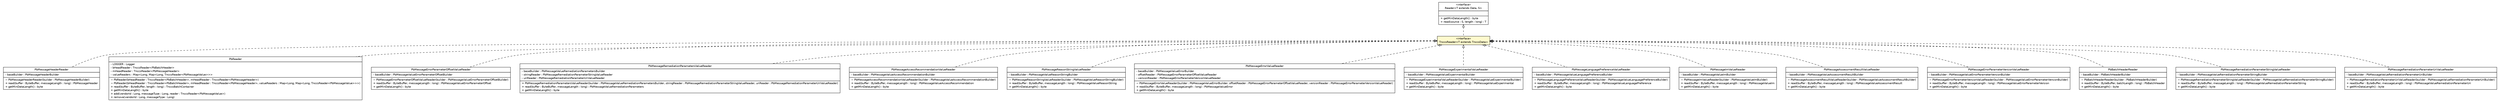 #!/usr/local/bin/dot
#
# Class diagram 
# Generated by UMLGraph version R5_6 (http://www.umlgraph.org/)
#

digraph G {
	edge [fontname="Helvetica",fontsize=10,labelfontname="Helvetica",labelfontsize=10];
	node [fontname="Helvetica",fontsize=10,shape=plaintext];
	nodesep=0.25;
	ranksep=0.5;
	// de.hsbremen.tc.tnc.message.tnccs.serialize.bytebuffer.TnccsReader<T extends de.hsbremen.tc.tnc.message.tnccs.TnccsData>
	c168037 [label=<<table title="de.hsbremen.tc.tnc.message.tnccs.serialize.bytebuffer.TnccsReader" border="0" cellborder="1" cellspacing="0" cellpadding="2" port="p" bgcolor="lemonChiffon" href="./TnccsReader.html">
		<tr><td><table border="0" cellspacing="0" cellpadding="1">
<tr><td align="center" balign="center"> &#171;interface&#187; </td></tr>
<tr><td align="center" balign="center"> TnccsReader&lt;T extends TnccsData&gt; </td></tr>
		</table></td></tr>
		</table>>, URL="./TnccsReader.html", fontname="Helvetica", fontcolor="black", fontsize=10.0];
	// de.hsbremen.tc.tnc.message.Reader<T extends de.hsbremen.tc.tnc.message.Data, S>
	c168051 [label=<<table title="de.hsbremen.tc.tnc.message.Reader" border="0" cellborder="1" cellspacing="0" cellpadding="2" port="p" href="../../../Reader.html">
		<tr><td><table border="0" cellspacing="0" cellpadding="1">
<tr><td align="center" balign="center"> &#171;interface&#187; </td></tr>
<tr><td align="center" balign="center"> Reader&lt;T extends Data, S&gt; </td></tr>
		</table></td></tr>
		<tr><td><table border="0" cellspacing="0" cellpadding="1">
<tr><td align="left" balign="left">  </td></tr>
		</table></td></tr>
		<tr><td><table border="0" cellspacing="0" cellpadding="1">
<tr><td align="left" balign="left"> + getMinDataLength() : byte </td></tr>
<tr><td align="left" balign="left"> + read(source : S, length : long) : T </td></tr>
		</table></td></tr>
		</table>>, URL="../../../Reader.html", fontname="Helvetica", fontcolor="black", fontsize=10.0];
	// org.ietf.nea.pb.serialize.reader.bytebuffer.PbMessageHeaderReader
	c168302 [label=<<table title="org.ietf.nea.pb.serialize.reader.bytebuffer.PbMessageHeaderReader" border="0" cellborder="1" cellspacing="0" cellpadding="2" port="p" href="../../../../../../../../org/ietf/nea/pb/serialize/reader/bytebuffer/PbMessageHeaderReader.html">
		<tr><td><table border="0" cellspacing="0" cellpadding="1">
<tr><td align="center" balign="center"> PbMessageHeaderReader </td></tr>
		</table></td></tr>
		<tr><td><table border="0" cellspacing="0" cellpadding="1">
<tr><td align="left" balign="left"> - baseBuilder : PbMessageHeaderBuilder </td></tr>
		</table></td></tr>
		<tr><td><table border="0" cellspacing="0" cellpadding="1">
<tr><td align="left" balign="left"> ~ PbMessageHeaderReader(builder : PbMessageHeaderBuilder) </td></tr>
<tr><td align="left" balign="left"> + read(buffer : ByteBuffer, messageLength : long) : PbMessageHeader </td></tr>
<tr><td align="left" balign="left"> + getMinDataLength() : byte </td></tr>
		</table></td></tr>
		</table>>, URL="../../../../../../../../org/ietf/nea/pb/serialize/reader/bytebuffer/PbMessageHeaderReader.html", fontname="Helvetica", fontcolor="black", fontsize=10.0];
	// org.ietf.nea.pb.serialize.reader.bytebuffer.PbReader
	c168303 [label=<<table title="org.ietf.nea.pb.serialize.reader.bytebuffer.PbReader" border="0" cellborder="1" cellspacing="0" cellpadding="2" port="p" href="../../../../../../../../org/ietf/nea/pb/serialize/reader/bytebuffer/PbReader.html">
		<tr><td><table border="0" cellspacing="0" cellpadding="1">
<tr><td align="center" balign="center"> PbReader </td></tr>
		</table></td></tr>
		<tr><td><table border="0" cellspacing="0" cellpadding="1">
<tr><td align="left" balign="left"> - LOGGER : Logger </td></tr>
<tr><td align="left" balign="left"> - bHeadReader : TnccsReader&lt;PbBatchHeader&gt; </td></tr>
<tr><td align="left" balign="left"> - mHeadReader : TnccsReader&lt;PbMessageHeader&gt; </td></tr>
<tr><td align="left" balign="left"> - valueReaders : Map&lt;Long, Map&lt;Long, TnccsReader&lt;PbMessageValue&gt;&gt;&gt; </td></tr>
		</table></td></tr>
		<tr><td><table border="0" cellspacing="0" cellpadding="1">
<tr><td align="left" balign="left"> ~ PbReader(bHeadReader : TnccsReader&lt;PbBatchHeader&gt;, mHeadReader : TnccsReader&lt;PbMessageHeader&gt;) </td></tr>
<tr><td align="left" balign="left"> ~ PbReader(bHeadReader : TnccsReader&lt;PbBatchHeader&gt;, mHeadReader : TnccsReader&lt;PbMessageHeader&gt;, valueReaders : Map&lt;Long, Map&lt;Long, TnccsReader&lt;PbMessageValue&gt;&gt;&gt;) </td></tr>
<tr><td align="left" balign="left"> + read(buffer : ByteBuffer, length : long) : TnccsBatchContainer </td></tr>
<tr><td align="left" balign="left"> + getMinDataLength() : byte </td></tr>
<tr><td align="left" balign="left"> + add(vendorId : Long, messageType : Long, reader : TnccsReader&lt;PbMessageValue&gt;) </td></tr>
<tr><td align="left" balign="left"> + remove(vendorId : Long, messageType : Long) </td></tr>
		</table></td></tr>
		</table>>, URL="../../../../../../../../org/ietf/nea/pb/serialize/reader/bytebuffer/PbReader.html", fontname="Helvetica", fontcolor="black", fontsize=10.0];
	// org.ietf.nea.pb.serialize.reader.bytebuffer.PbMessageErrorParameterOffsetValueReader
	c168304 [label=<<table title="org.ietf.nea.pb.serialize.reader.bytebuffer.PbMessageErrorParameterOffsetValueReader" border="0" cellborder="1" cellspacing="0" cellpadding="2" port="p" href="../../../../../../../../org/ietf/nea/pb/serialize/reader/bytebuffer/PbMessageErrorParameterOffsetValueReader.html">
		<tr><td><table border="0" cellspacing="0" cellpadding="1">
<tr><td align="center" balign="center"> PbMessageErrorParameterOffsetValueReader </td></tr>
		</table></td></tr>
		<tr><td><table border="0" cellspacing="0" cellpadding="1">
<tr><td align="left" balign="left"> - baseBuilder : PbMessageValueErrorParameterOffsetBuilder </td></tr>
		</table></td></tr>
		<tr><td><table border="0" cellspacing="0" cellpadding="1">
<tr><td align="left" balign="left"> ~ PbMessageErrorParameterOffsetValueReader(builder : PbMessageValueErrorParameterOffsetBuilder) </td></tr>
<tr><td align="left" balign="left"> + read(buffer : ByteBuffer, messageLength : long) : PbMessageValueErrorParameterOffset </td></tr>
<tr><td align="left" balign="left"> + getMinDataLength() : byte </td></tr>
		</table></td></tr>
		</table>>, URL="../../../../../../../../org/ietf/nea/pb/serialize/reader/bytebuffer/PbMessageErrorParameterOffsetValueReader.html", fontname="Helvetica", fontcolor="black", fontsize=10.0];
	// org.ietf.nea.pb.serialize.reader.bytebuffer.PbMessageRemediationParametersValueReader
	c168305 [label=<<table title="org.ietf.nea.pb.serialize.reader.bytebuffer.PbMessageRemediationParametersValueReader" border="0" cellborder="1" cellspacing="0" cellpadding="2" port="p" href="../../../../../../../../org/ietf/nea/pb/serialize/reader/bytebuffer/PbMessageRemediationParametersValueReader.html">
		<tr><td><table border="0" cellspacing="0" cellpadding="1">
<tr><td align="center" balign="center"> PbMessageRemediationParametersValueReader </td></tr>
		</table></td></tr>
		<tr><td><table border="0" cellspacing="0" cellpadding="1">
<tr><td align="left" balign="left"> - baseBuilder : PbMessageValueRemediationParametersBuilder </td></tr>
<tr><td align="left" balign="left"> - stringReader : PbMessageRemediationParameterStringValueReader </td></tr>
<tr><td align="left" balign="left"> - uriReader : PbMessageRemediationParameterUriValueReader </td></tr>
		</table></td></tr>
		<tr><td><table border="0" cellspacing="0" cellpadding="1">
<tr><td align="left" balign="left"> + PbMessageRemediationParametersValueReader(builder : PbMessageValueRemediationParametersBuilder, stringReader : PbMessageRemediationParameterStringValueReader, uriReader : PbMessageRemediationParameterUriValueReader) </td></tr>
<tr><td align="left" balign="left"> + read(buffer : ByteBuffer, messageLength : long) : PbMessageValueRemediationParameters </td></tr>
<tr><td align="left" balign="left"> + getMinDataLength() : byte </td></tr>
		</table></td></tr>
		</table>>, URL="../../../../../../../../org/ietf/nea/pb/serialize/reader/bytebuffer/PbMessageRemediationParametersValueReader.html", fontname="Helvetica", fontcolor="black", fontsize=10.0];
	// org.ietf.nea.pb.serialize.reader.bytebuffer.PbMessageAccessRecommendationValueReader
	c168306 [label=<<table title="org.ietf.nea.pb.serialize.reader.bytebuffer.PbMessageAccessRecommendationValueReader" border="0" cellborder="1" cellspacing="0" cellpadding="2" port="p" href="../../../../../../../../org/ietf/nea/pb/serialize/reader/bytebuffer/PbMessageAccessRecommendationValueReader.html">
		<tr><td><table border="0" cellspacing="0" cellpadding="1">
<tr><td align="center" balign="center"> PbMessageAccessRecommendationValueReader </td></tr>
		</table></td></tr>
		<tr><td><table border="0" cellspacing="0" cellpadding="1">
<tr><td align="left" balign="left"> - baseBuilder : PbMessageValueAccessRecommendationBuilder </td></tr>
		</table></td></tr>
		<tr><td><table border="0" cellspacing="0" cellpadding="1">
<tr><td align="left" balign="left"> ~ PbMessageAccessRecommendationValueReader(builder : PbMessageValueAccessRecommendationBuilder) </td></tr>
<tr><td align="left" balign="left"> + read(buffer : ByteBuffer, messageLength : long) : PbMessageValueAccessRecommendation </td></tr>
<tr><td align="left" balign="left"> + getMinDataLength() : byte </td></tr>
		</table></td></tr>
		</table>>, URL="../../../../../../../../org/ietf/nea/pb/serialize/reader/bytebuffer/PbMessageAccessRecommendationValueReader.html", fontname="Helvetica", fontcolor="black", fontsize=10.0];
	// org.ietf.nea.pb.serialize.reader.bytebuffer.PbMessageReasonStringValueReader
	c168307 [label=<<table title="org.ietf.nea.pb.serialize.reader.bytebuffer.PbMessageReasonStringValueReader" border="0" cellborder="1" cellspacing="0" cellpadding="2" port="p" href="../../../../../../../../org/ietf/nea/pb/serialize/reader/bytebuffer/PbMessageReasonStringValueReader.html">
		<tr><td><table border="0" cellspacing="0" cellpadding="1">
<tr><td align="center" balign="center"> PbMessageReasonStringValueReader </td></tr>
		</table></td></tr>
		<tr><td><table border="0" cellspacing="0" cellpadding="1">
<tr><td align="left" balign="left"> - baseBuilder : PbMessageValueReasonStringBuilder </td></tr>
		</table></td></tr>
		<tr><td><table border="0" cellspacing="0" cellpadding="1">
<tr><td align="left" balign="left"> ~ PbMessageReasonStringValueReader(builder : PbMessageValueReasonStringBuilder) </td></tr>
<tr><td align="left" balign="left"> + read(buffer : ByteBuffer, messageLength : long) : PbMessageValueReasonString </td></tr>
<tr><td align="left" balign="left"> + getMinDataLength() : byte </td></tr>
		</table></td></tr>
		</table>>, URL="../../../../../../../../org/ietf/nea/pb/serialize/reader/bytebuffer/PbMessageReasonStringValueReader.html", fontname="Helvetica", fontcolor="black", fontsize=10.0];
	// org.ietf.nea.pb.serialize.reader.bytebuffer.PbMessageErrorValueReader
	c168308 [label=<<table title="org.ietf.nea.pb.serialize.reader.bytebuffer.PbMessageErrorValueReader" border="0" cellborder="1" cellspacing="0" cellpadding="2" port="p" href="../../../../../../../../org/ietf/nea/pb/serialize/reader/bytebuffer/PbMessageErrorValueReader.html">
		<tr><td><table border="0" cellspacing="0" cellpadding="1">
<tr><td align="center" balign="center"> PbMessageErrorValueReader </td></tr>
		</table></td></tr>
		<tr><td><table border="0" cellspacing="0" cellpadding="1">
<tr><td align="left" balign="left"> - baseBuilder : PbMessageValueErrorBuilder </td></tr>
<tr><td align="left" balign="left"> - offsetReader : PbMessageErrorParameterOffsetValueReader </td></tr>
<tr><td align="left" balign="left"> - versionReader : PbMessageErrorParameterVersionValueReader </td></tr>
		</table></td></tr>
		<tr><td><table border="0" cellspacing="0" cellpadding="1">
<tr><td align="left" balign="left"> ~ PbMessageErrorValueReader(builder : PbMessageValueErrorBuilder, offsetReader : PbMessageErrorParameterOffsetValueReader, versionReader : PbMessageErrorParameterVersionValueReader) </td></tr>
<tr><td align="left" balign="left"> + read(buffer : ByteBuffer, messageLength : long) : PbMessageValueError </td></tr>
<tr><td align="left" balign="left"> + getMinDataLength() : byte </td></tr>
		</table></td></tr>
		</table>>, URL="../../../../../../../../org/ietf/nea/pb/serialize/reader/bytebuffer/PbMessageErrorValueReader.html", fontname="Helvetica", fontcolor="black", fontsize=10.0];
	// org.ietf.nea.pb.serialize.reader.bytebuffer.PbMessageExperimentalValueReader
	c168309 [label=<<table title="org.ietf.nea.pb.serialize.reader.bytebuffer.PbMessageExperimentalValueReader" border="0" cellborder="1" cellspacing="0" cellpadding="2" port="p" href="../../../../../../../../org/ietf/nea/pb/serialize/reader/bytebuffer/PbMessageExperimentalValueReader.html">
		<tr><td><table border="0" cellspacing="0" cellpadding="1">
<tr><td align="center" balign="center"> PbMessageExperimentalValueReader </td></tr>
		</table></td></tr>
		<tr><td><table border="0" cellspacing="0" cellpadding="1">
<tr><td align="left" balign="left"> - baseBuilder : PbMessageValueExperimentalBuilder </td></tr>
		</table></td></tr>
		<tr><td><table border="0" cellspacing="0" cellpadding="1">
<tr><td align="left" balign="left"> ~ PbMessageExperimentalValueReader(builder : PbMessageValueExperimentalBuilder) </td></tr>
<tr><td align="left" balign="left"> + read(buffer : ByteBuffer, messageLength : long) : PbMessageValueExperimental </td></tr>
<tr><td align="left" balign="left"> + getMinDataLength() : byte </td></tr>
		</table></td></tr>
		</table>>, URL="../../../../../../../../org/ietf/nea/pb/serialize/reader/bytebuffer/PbMessageExperimentalValueReader.html", fontname="Helvetica", fontcolor="black", fontsize=10.0];
	// org.ietf.nea.pb.serialize.reader.bytebuffer.PbMessageLanguagePreferenceValueReader
	c168310 [label=<<table title="org.ietf.nea.pb.serialize.reader.bytebuffer.PbMessageLanguagePreferenceValueReader" border="0" cellborder="1" cellspacing="0" cellpadding="2" port="p" href="../../../../../../../../org/ietf/nea/pb/serialize/reader/bytebuffer/PbMessageLanguagePreferenceValueReader.html">
		<tr><td><table border="0" cellspacing="0" cellpadding="1">
<tr><td align="center" balign="center"> PbMessageLanguagePreferenceValueReader </td></tr>
		</table></td></tr>
		<tr><td><table border="0" cellspacing="0" cellpadding="1">
<tr><td align="left" balign="left"> - baseBuilder : PbMessageValueLanguagePreferenceBuilder </td></tr>
		</table></td></tr>
		<tr><td><table border="0" cellspacing="0" cellpadding="1">
<tr><td align="left" balign="left"> ~ PbMessageLanguagePreferenceValueReader(builder : PbMessageValueLanguagePreferenceBuilder) </td></tr>
<tr><td align="left" balign="left"> + read(buffer : ByteBuffer, messageLength : long) : PbMessageValueLanguagePreference </td></tr>
<tr><td align="left" balign="left"> + getMinDataLength() : byte </td></tr>
		</table></td></tr>
		</table>>, URL="../../../../../../../../org/ietf/nea/pb/serialize/reader/bytebuffer/PbMessageLanguagePreferenceValueReader.html", fontname="Helvetica", fontcolor="black", fontsize=10.0];
	// org.ietf.nea.pb.serialize.reader.bytebuffer.PbMessageImValueReader
	c168311 [label=<<table title="org.ietf.nea.pb.serialize.reader.bytebuffer.PbMessageImValueReader" border="0" cellborder="1" cellspacing="0" cellpadding="2" port="p" href="../../../../../../../../org/ietf/nea/pb/serialize/reader/bytebuffer/PbMessageImValueReader.html">
		<tr><td><table border="0" cellspacing="0" cellpadding="1">
<tr><td align="center" balign="center"> PbMessageImValueReader </td></tr>
		</table></td></tr>
		<tr><td><table border="0" cellspacing="0" cellpadding="1">
<tr><td align="left" balign="left"> - baseBuilder : PbMessageValueImBuilder </td></tr>
		</table></td></tr>
		<tr><td><table border="0" cellspacing="0" cellpadding="1">
<tr><td align="left" balign="left"> ~ PbMessageImValueReader(builder : PbMessageValueImBuilder) </td></tr>
<tr><td align="left" balign="left"> + read(buffer : ByteBuffer, messageLength : long) : PbMessageValueIm </td></tr>
<tr><td align="left" balign="left"> + getMinDataLength() : byte </td></tr>
		</table></td></tr>
		</table>>, URL="../../../../../../../../org/ietf/nea/pb/serialize/reader/bytebuffer/PbMessageImValueReader.html", fontname="Helvetica", fontcolor="black", fontsize=10.0];
	// org.ietf.nea.pb.serialize.reader.bytebuffer.PbMessageAssessmentResultValueReader
	c168313 [label=<<table title="org.ietf.nea.pb.serialize.reader.bytebuffer.PbMessageAssessmentResultValueReader" border="0" cellborder="1" cellspacing="0" cellpadding="2" port="p" href="../../../../../../../../org/ietf/nea/pb/serialize/reader/bytebuffer/PbMessageAssessmentResultValueReader.html">
		<tr><td><table border="0" cellspacing="0" cellpadding="1">
<tr><td align="center" balign="center"> PbMessageAssessmentResultValueReader </td></tr>
		</table></td></tr>
		<tr><td><table border="0" cellspacing="0" cellpadding="1">
<tr><td align="left" balign="left"> - baseBuilder : PbMessageValueAssessmentResultBuilder </td></tr>
		</table></td></tr>
		<tr><td><table border="0" cellspacing="0" cellpadding="1">
<tr><td align="left" balign="left"> ~ PbMessageAssessmentResultValueReader(builder : PbMessageValueAssessmentResultBuilder) </td></tr>
<tr><td align="left" balign="left"> + read(buffer : ByteBuffer, messageLength : long) : PbMessageValueAssessmentResult </td></tr>
<tr><td align="left" balign="left"> + getMinDataLength() : byte </td></tr>
		</table></td></tr>
		</table>>, URL="../../../../../../../../org/ietf/nea/pb/serialize/reader/bytebuffer/PbMessageAssessmentResultValueReader.html", fontname="Helvetica", fontcolor="black", fontsize=10.0];
	// org.ietf.nea.pb.serialize.reader.bytebuffer.PbMessageErrorParameterVersionValueReader
	c168314 [label=<<table title="org.ietf.nea.pb.serialize.reader.bytebuffer.PbMessageErrorParameterVersionValueReader" border="0" cellborder="1" cellspacing="0" cellpadding="2" port="p" href="../../../../../../../../org/ietf/nea/pb/serialize/reader/bytebuffer/PbMessageErrorParameterVersionValueReader.html">
		<tr><td><table border="0" cellspacing="0" cellpadding="1">
<tr><td align="center" balign="center"> PbMessageErrorParameterVersionValueReader </td></tr>
		</table></td></tr>
		<tr><td><table border="0" cellspacing="0" cellpadding="1">
<tr><td align="left" balign="left"> - baseBuilder : PbMessageValueErrorParameterVersionBuilder </td></tr>
		</table></td></tr>
		<tr><td><table border="0" cellspacing="0" cellpadding="1">
<tr><td align="left" balign="left"> ~ PbMessageErrorParameterVersionValueReader(builder : PbMessageValueErrorParameterVersionBuilder) </td></tr>
<tr><td align="left" balign="left"> + read(buffer : ByteBuffer, messageLength : long) : PbMessageValueErrorParameterVersion </td></tr>
<tr><td align="left" balign="left"> + getMinDataLength() : byte </td></tr>
		</table></td></tr>
		</table>>, URL="../../../../../../../../org/ietf/nea/pb/serialize/reader/bytebuffer/PbMessageErrorParameterVersionValueReader.html", fontname="Helvetica", fontcolor="black", fontsize=10.0];
	// org.ietf.nea.pb.serialize.reader.bytebuffer.PbBatchHeaderReader
	c168315 [label=<<table title="org.ietf.nea.pb.serialize.reader.bytebuffer.PbBatchHeaderReader" border="0" cellborder="1" cellspacing="0" cellpadding="2" port="p" href="../../../../../../../../org/ietf/nea/pb/serialize/reader/bytebuffer/PbBatchHeaderReader.html">
		<tr><td><table border="0" cellspacing="0" cellpadding="1">
<tr><td align="center" balign="center"> PbBatchHeaderReader </td></tr>
		</table></td></tr>
		<tr><td><table border="0" cellspacing="0" cellpadding="1">
<tr><td align="left" balign="left"> - baseBuilder : PbBatchHeaderBuilder </td></tr>
		</table></td></tr>
		<tr><td><table border="0" cellspacing="0" cellpadding="1">
<tr><td align="left" balign="left"> ~ PbBatchHeaderReader(builder : PbBatchHeaderBuilder) </td></tr>
<tr><td align="left" balign="left"> + read(buffer : ByteBuffer, batchLength : long) : PbBatchHeader </td></tr>
<tr><td align="left" balign="left"> + getMinDataLength() : byte </td></tr>
		</table></td></tr>
		</table>>, URL="../../../../../../../../org/ietf/nea/pb/serialize/reader/bytebuffer/PbBatchHeaderReader.html", fontname="Helvetica", fontcolor="black", fontsize=10.0];
	// org.ietf.nea.pb.serialize.reader.bytebuffer.PbMessageRemediationParameterStringValueReader
	c168316 [label=<<table title="org.ietf.nea.pb.serialize.reader.bytebuffer.PbMessageRemediationParameterStringValueReader" border="0" cellborder="1" cellspacing="0" cellpadding="2" port="p" href="../../../../../../../../org/ietf/nea/pb/serialize/reader/bytebuffer/PbMessageRemediationParameterStringValueReader.html">
		<tr><td><table border="0" cellspacing="0" cellpadding="1">
<tr><td align="center" balign="center"> PbMessageRemediationParameterStringValueReader </td></tr>
		</table></td></tr>
		<tr><td><table border="0" cellspacing="0" cellpadding="1">
<tr><td align="left" balign="left"> - baseBuilder : PbMessageValueRemediationParameterStringBuilder </td></tr>
		</table></td></tr>
		<tr><td><table border="0" cellspacing="0" cellpadding="1">
<tr><td align="left" balign="left"> ~ PbMessageRemediationParameterStringValueReader(builder : PbMessageValueRemediationParameterStringBuilder) </td></tr>
<tr><td align="left" balign="left"> + read(buffer : ByteBuffer, messageLength : long) : PbMessageValueRemediationParameterString </td></tr>
<tr><td align="left" balign="left"> + getMinDataLength() : byte </td></tr>
		</table></td></tr>
		</table>>, URL="../../../../../../../../org/ietf/nea/pb/serialize/reader/bytebuffer/PbMessageRemediationParameterStringValueReader.html", fontname="Helvetica", fontcolor="black", fontsize=10.0];
	// org.ietf.nea.pb.serialize.reader.bytebuffer.PbMessageRemediationParameterUriValueReader
	c168317 [label=<<table title="org.ietf.nea.pb.serialize.reader.bytebuffer.PbMessageRemediationParameterUriValueReader" border="0" cellborder="1" cellspacing="0" cellpadding="2" port="p" href="../../../../../../../../org/ietf/nea/pb/serialize/reader/bytebuffer/PbMessageRemediationParameterUriValueReader.html">
		<tr><td><table border="0" cellspacing="0" cellpadding="1">
<tr><td align="center" balign="center"> PbMessageRemediationParameterUriValueReader </td></tr>
		</table></td></tr>
		<tr><td><table border="0" cellspacing="0" cellpadding="1">
<tr><td align="left" balign="left"> - baseBuilder : PbMessageValueRemediationParameterUriBuilder </td></tr>
		</table></td></tr>
		<tr><td><table border="0" cellspacing="0" cellpadding="1">
<tr><td align="left" balign="left"> ~ PbMessageRemediationParameterUriValueReader(builder : PbMessageValueRemediationParameterUriBuilder) </td></tr>
<tr><td align="left" balign="left"> + read(buffer : ByteBuffer, messageLength : long) : PbMessageValueRemediationParameterUri </td></tr>
<tr><td align="left" balign="left"> + getMinDataLength() : byte </td></tr>
		</table></td></tr>
		</table>>, URL="../../../../../../../../org/ietf/nea/pb/serialize/reader/bytebuffer/PbMessageRemediationParameterUriValueReader.html", fontname="Helvetica", fontcolor="black", fontsize=10.0];
	//de.hsbremen.tc.tnc.message.tnccs.serialize.bytebuffer.TnccsReader<T extends de.hsbremen.tc.tnc.message.tnccs.TnccsData> implements de.hsbremen.tc.tnc.message.Reader<T extends de.hsbremen.tc.tnc.message.Data, S>
	c168051:p -> c168037:p [dir=back,arrowtail=empty,style=dashed];
	//org.ietf.nea.pb.serialize.reader.bytebuffer.PbMessageHeaderReader implements de.hsbremen.tc.tnc.message.tnccs.serialize.bytebuffer.TnccsReader<T extends de.hsbremen.tc.tnc.message.tnccs.TnccsData>
	c168037:p -> c168302:p [dir=back,arrowtail=empty,style=dashed];
	//org.ietf.nea.pb.serialize.reader.bytebuffer.PbReader implements de.hsbremen.tc.tnc.message.tnccs.serialize.bytebuffer.TnccsReader<T extends de.hsbremen.tc.tnc.message.tnccs.TnccsData>
	c168037:p -> c168303:p [dir=back,arrowtail=empty,style=dashed];
	//org.ietf.nea.pb.serialize.reader.bytebuffer.PbMessageErrorParameterOffsetValueReader implements de.hsbremen.tc.tnc.message.tnccs.serialize.bytebuffer.TnccsReader<T extends de.hsbremen.tc.tnc.message.tnccs.TnccsData>
	c168037:p -> c168304:p [dir=back,arrowtail=empty,style=dashed];
	//org.ietf.nea.pb.serialize.reader.bytebuffer.PbMessageRemediationParametersValueReader implements de.hsbremen.tc.tnc.message.tnccs.serialize.bytebuffer.TnccsReader<T extends de.hsbremen.tc.tnc.message.tnccs.TnccsData>
	c168037:p -> c168305:p [dir=back,arrowtail=empty,style=dashed];
	//org.ietf.nea.pb.serialize.reader.bytebuffer.PbMessageAccessRecommendationValueReader implements de.hsbremen.tc.tnc.message.tnccs.serialize.bytebuffer.TnccsReader<T extends de.hsbremen.tc.tnc.message.tnccs.TnccsData>
	c168037:p -> c168306:p [dir=back,arrowtail=empty,style=dashed];
	//org.ietf.nea.pb.serialize.reader.bytebuffer.PbMessageReasonStringValueReader implements de.hsbremen.tc.tnc.message.tnccs.serialize.bytebuffer.TnccsReader<T extends de.hsbremen.tc.tnc.message.tnccs.TnccsData>
	c168037:p -> c168307:p [dir=back,arrowtail=empty,style=dashed];
	//org.ietf.nea.pb.serialize.reader.bytebuffer.PbMessageErrorValueReader implements de.hsbremen.tc.tnc.message.tnccs.serialize.bytebuffer.TnccsReader<T extends de.hsbremen.tc.tnc.message.tnccs.TnccsData>
	c168037:p -> c168308:p [dir=back,arrowtail=empty,style=dashed];
	//org.ietf.nea.pb.serialize.reader.bytebuffer.PbMessageExperimentalValueReader implements de.hsbremen.tc.tnc.message.tnccs.serialize.bytebuffer.TnccsReader<T extends de.hsbremen.tc.tnc.message.tnccs.TnccsData>
	c168037:p -> c168309:p [dir=back,arrowtail=empty,style=dashed];
	//org.ietf.nea.pb.serialize.reader.bytebuffer.PbMessageLanguagePreferenceValueReader implements de.hsbremen.tc.tnc.message.tnccs.serialize.bytebuffer.TnccsReader<T extends de.hsbremen.tc.tnc.message.tnccs.TnccsData>
	c168037:p -> c168310:p [dir=back,arrowtail=empty,style=dashed];
	//org.ietf.nea.pb.serialize.reader.bytebuffer.PbMessageImValueReader implements de.hsbremen.tc.tnc.message.tnccs.serialize.bytebuffer.TnccsReader<T extends de.hsbremen.tc.tnc.message.tnccs.TnccsData>
	c168037:p -> c168311:p [dir=back,arrowtail=empty,style=dashed];
	//org.ietf.nea.pb.serialize.reader.bytebuffer.PbMessageAssessmentResultValueReader implements de.hsbremen.tc.tnc.message.tnccs.serialize.bytebuffer.TnccsReader<T extends de.hsbremen.tc.tnc.message.tnccs.TnccsData>
	c168037:p -> c168313:p [dir=back,arrowtail=empty,style=dashed];
	//org.ietf.nea.pb.serialize.reader.bytebuffer.PbMessageErrorParameterVersionValueReader implements de.hsbremen.tc.tnc.message.tnccs.serialize.bytebuffer.TnccsReader<T extends de.hsbremen.tc.tnc.message.tnccs.TnccsData>
	c168037:p -> c168314:p [dir=back,arrowtail=empty,style=dashed];
	//org.ietf.nea.pb.serialize.reader.bytebuffer.PbBatchHeaderReader implements de.hsbremen.tc.tnc.message.tnccs.serialize.bytebuffer.TnccsReader<T extends de.hsbremen.tc.tnc.message.tnccs.TnccsData>
	c168037:p -> c168315:p [dir=back,arrowtail=empty,style=dashed];
	//org.ietf.nea.pb.serialize.reader.bytebuffer.PbMessageRemediationParameterStringValueReader implements de.hsbremen.tc.tnc.message.tnccs.serialize.bytebuffer.TnccsReader<T extends de.hsbremen.tc.tnc.message.tnccs.TnccsData>
	c168037:p -> c168316:p [dir=back,arrowtail=empty,style=dashed];
	//org.ietf.nea.pb.serialize.reader.bytebuffer.PbMessageRemediationParameterUriValueReader implements de.hsbremen.tc.tnc.message.tnccs.serialize.bytebuffer.TnccsReader<T extends de.hsbremen.tc.tnc.message.tnccs.TnccsData>
	c168037:p -> c168317:p [dir=back,arrowtail=empty,style=dashed];
}

